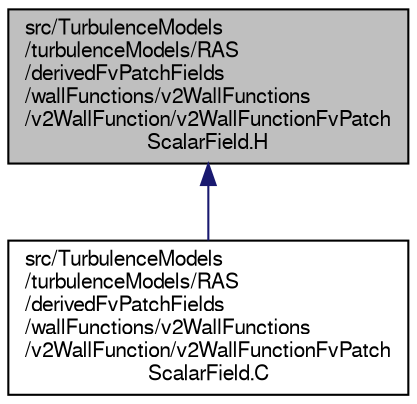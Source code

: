 digraph "src/TurbulenceModels/turbulenceModels/RAS/derivedFvPatchFields/wallFunctions/v2WallFunctions/v2WallFunction/v2WallFunctionFvPatchScalarField.H"
{
  bgcolor="transparent";
  edge [fontname="FreeSans",fontsize="10",labelfontname="FreeSans",labelfontsize="10"];
  node [fontname="FreeSans",fontsize="10",shape=record];
  Node188 [label="src/TurbulenceModels\l/turbulenceModels/RAS\l/derivedFvPatchFields\l/wallFunctions/v2WallFunctions\l/v2WallFunction/v2WallFunctionFvPatch\lScalarField.H",height=0.2,width=0.4,color="black", fillcolor="grey75", style="filled", fontcolor="black"];
  Node188 -> Node189 [dir="back",color="midnightblue",fontsize="10",style="solid",fontname="FreeSans"];
  Node189 [label="src/TurbulenceModels\l/turbulenceModels/RAS\l/derivedFvPatchFields\l/wallFunctions/v2WallFunctions\l/v2WallFunction/v2WallFunctionFvPatch\lScalarField.C",height=0.2,width=0.4,color="black",URL="$a40109.html"];
}
